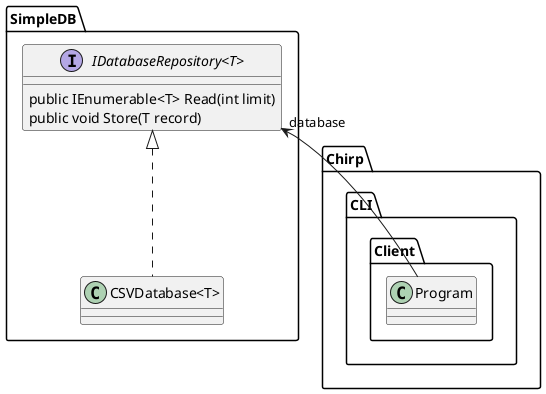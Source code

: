 @startuml
package "SimpleDB" {
  interface "IDatabaseRepository<T>" {
    public IEnumerable<T> Read(int limit)
    public void Store(T record)
  }
  "IDatabaseRepository<T>" <|.. "CSVDatabase<T>"
}

package Chirp.CLI.Client {
  "IDatabaseRepository<T>" "database" <-- Program
}
@enduml
